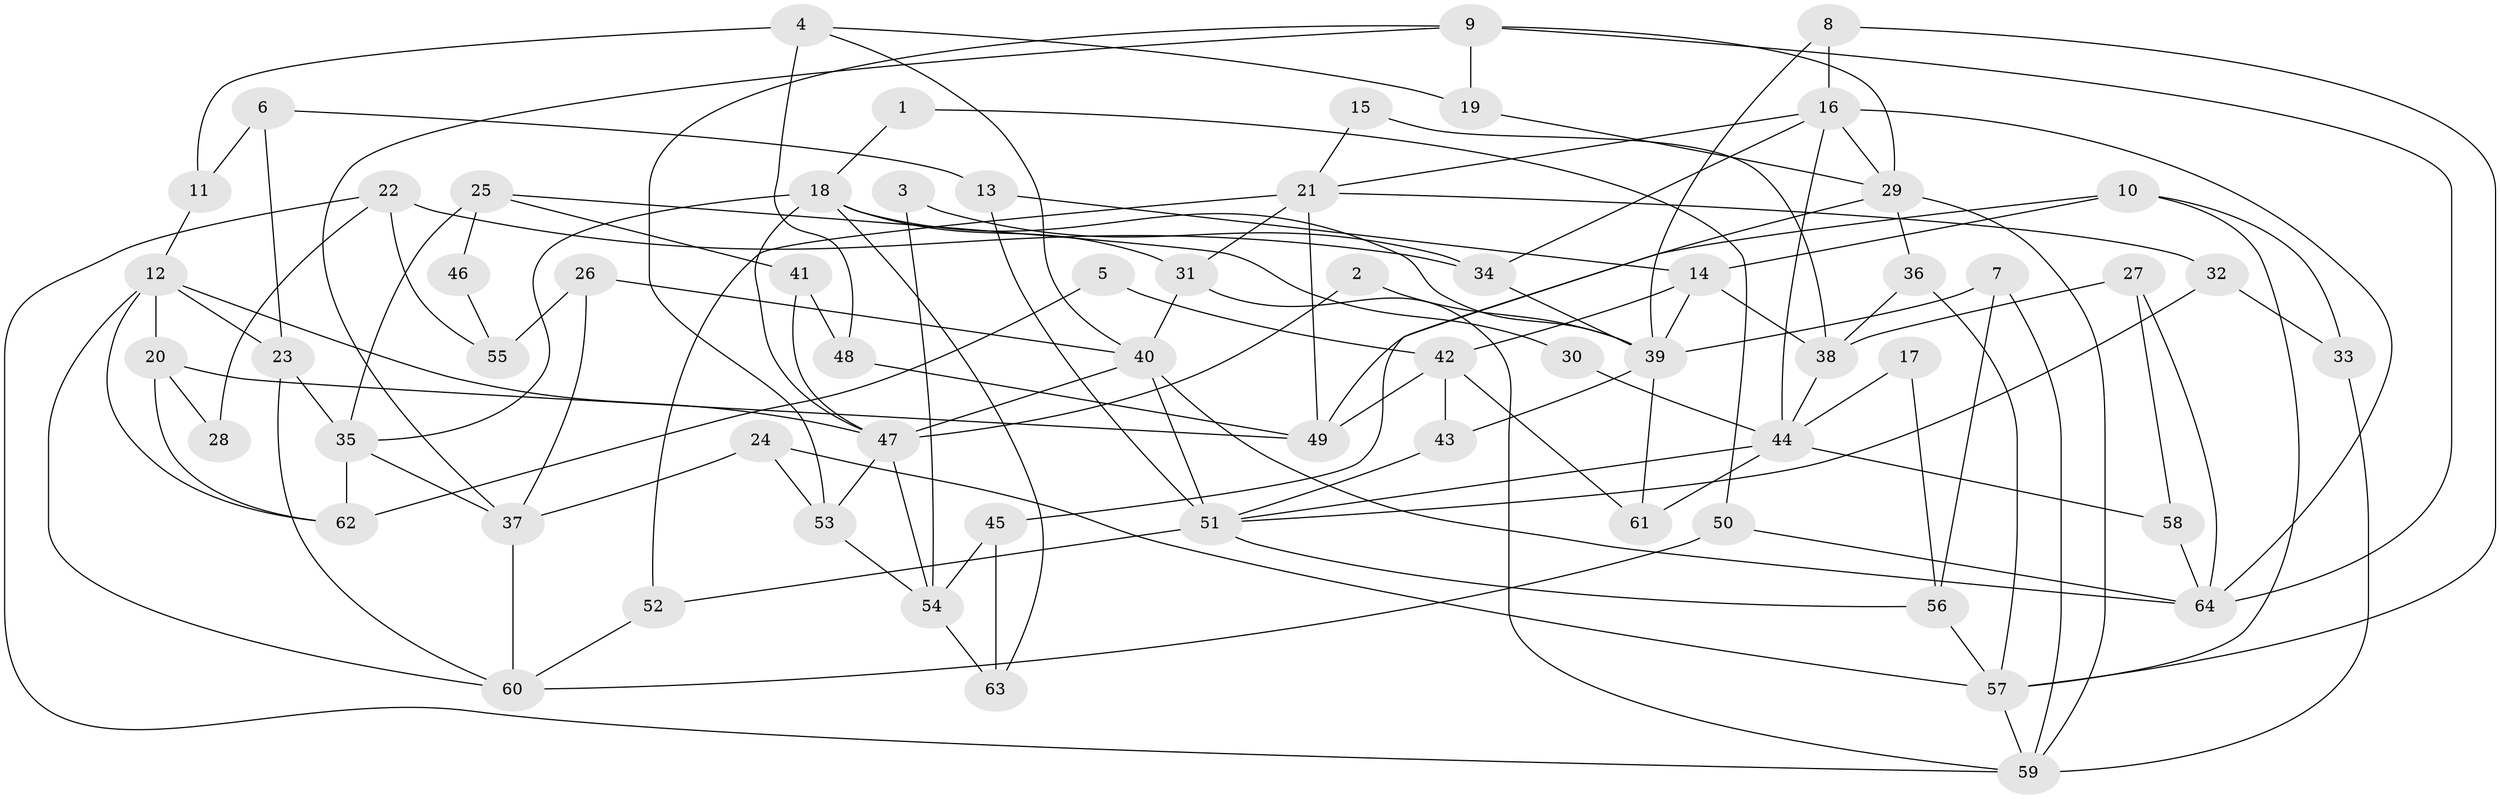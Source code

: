 // Generated by graph-tools (version 1.1) at 2025/15/03/09/25 04:15:05]
// undirected, 64 vertices, 128 edges
graph export_dot {
graph [start="1"]
  node [color=gray90,style=filled];
  1;
  2;
  3;
  4;
  5;
  6;
  7;
  8;
  9;
  10;
  11;
  12;
  13;
  14;
  15;
  16;
  17;
  18;
  19;
  20;
  21;
  22;
  23;
  24;
  25;
  26;
  27;
  28;
  29;
  30;
  31;
  32;
  33;
  34;
  35;
  36;
  37;
  38;
  39;
  40;
  41;
  42;
  43;
  44;
  45;
  46;
  47;
  48;
  49;
  50;
  51;
  52;
  53;
  54;
  55;
  56;
  57;
  58;
  59;
  60;
  61;
  62;
  63;
  64;
  1 -- 18;
  1 -- 50;
  2 -- 47;
  2 -- 39;
  3 -- 54;
  3 -- 34;
  4 -- 19;
  4 -- 40;
  4 -- 11;
  4 -- 48;
  5 -- 62;
  5 -- 42;
  6 -- 11;
  6 -- 23;
  6 -- 13;
  7 -- 39;
  7 -- 56;
  7 -- 59;
  8 -- 57;
  8 -- 39;
  8 -- 16;
  9 -- 29;
  9 -- 37;
  9 -- 19;
  9 -- 53;
  9 -- 64;
  10 -- 14;
  10 -- 49;
  10 -- 33;
  10 -- 57;
  11 -- 12;
  12 -- 47;
  12 -- 60;
  12 -- 20;
  12 -- 23;
  12 -- 62;
  13 -- 51;
  13 -- 14;
  14 -- 38;
  14 -- 39;
  14 -- 42;
  15 -- 21;
  15 -- 38;
  16 -- 64;
  16 -- 21;
  16 -- 29;
  16 -- 34;
  16 -- 44;
  17 -- 44;
  17 -- 56;
  18 -- 31;
  18 -- 47;
  18 -- 35;
  18 -- 39;
  18 -- 63;
  19 -- 29;
  20 -- 62;
  20 -- 28;
  20 -- 49;
  21 -- 31;
  21 -- 32;
  21 -- 49;
  21 -- 52;
  22 -- 34;
  22 -- 59;
  22 -- 28;
  22 -- 55;
  23 -- 60;
  23 -- 35;
  24 -- 57;
  24 -- 53;
  24 -- 37;
  25 -- 35;
  25 -- 41;
  25 -- 30;
  25 -- 46;
  26 -- 40;
  26 -- 37;
  26 -- 55;
  27 -- 38;
  27 -- 64;
  27 -- 58;
  29 -- 59;
  29 -- 36;
  29 -- 45;
  30 -- 44;
  31 -- 59;
  31 -- 40;
  32 -- 51;
  32 -- 33;
  33 -- 59;
  34 -- 39;
  35 -- 37;
  35 -- 62;
  36 -- 57;
  36 -- 38;
  37 -- 60;
  38 -- 44;
  39 -- 43;
  39 -- 61;
  40 -- 51;
  40 -- 64;
  40 -- 47;
  41 -- 47;
  41 -- 48;
  42 -- 49;
  42 -- 43;
  42 -- 61;
  43 -- 51;
  44 -- 61;
  44 -- 51;
  44 -- 58;
  45 -- 63;
  45 -- 54;
  46 -- 55;
  47 -- 54;
  47 -- 53;
  48 -- 49;
  50 -- 64;
  50 -- 60;
  51 -- 52;
  51 -- 56;
  52 -- 60;
  53 -- 54;
  54 -- 63;
  56 -- 57;
  57 -- 59;
  58 -- 64;
}
